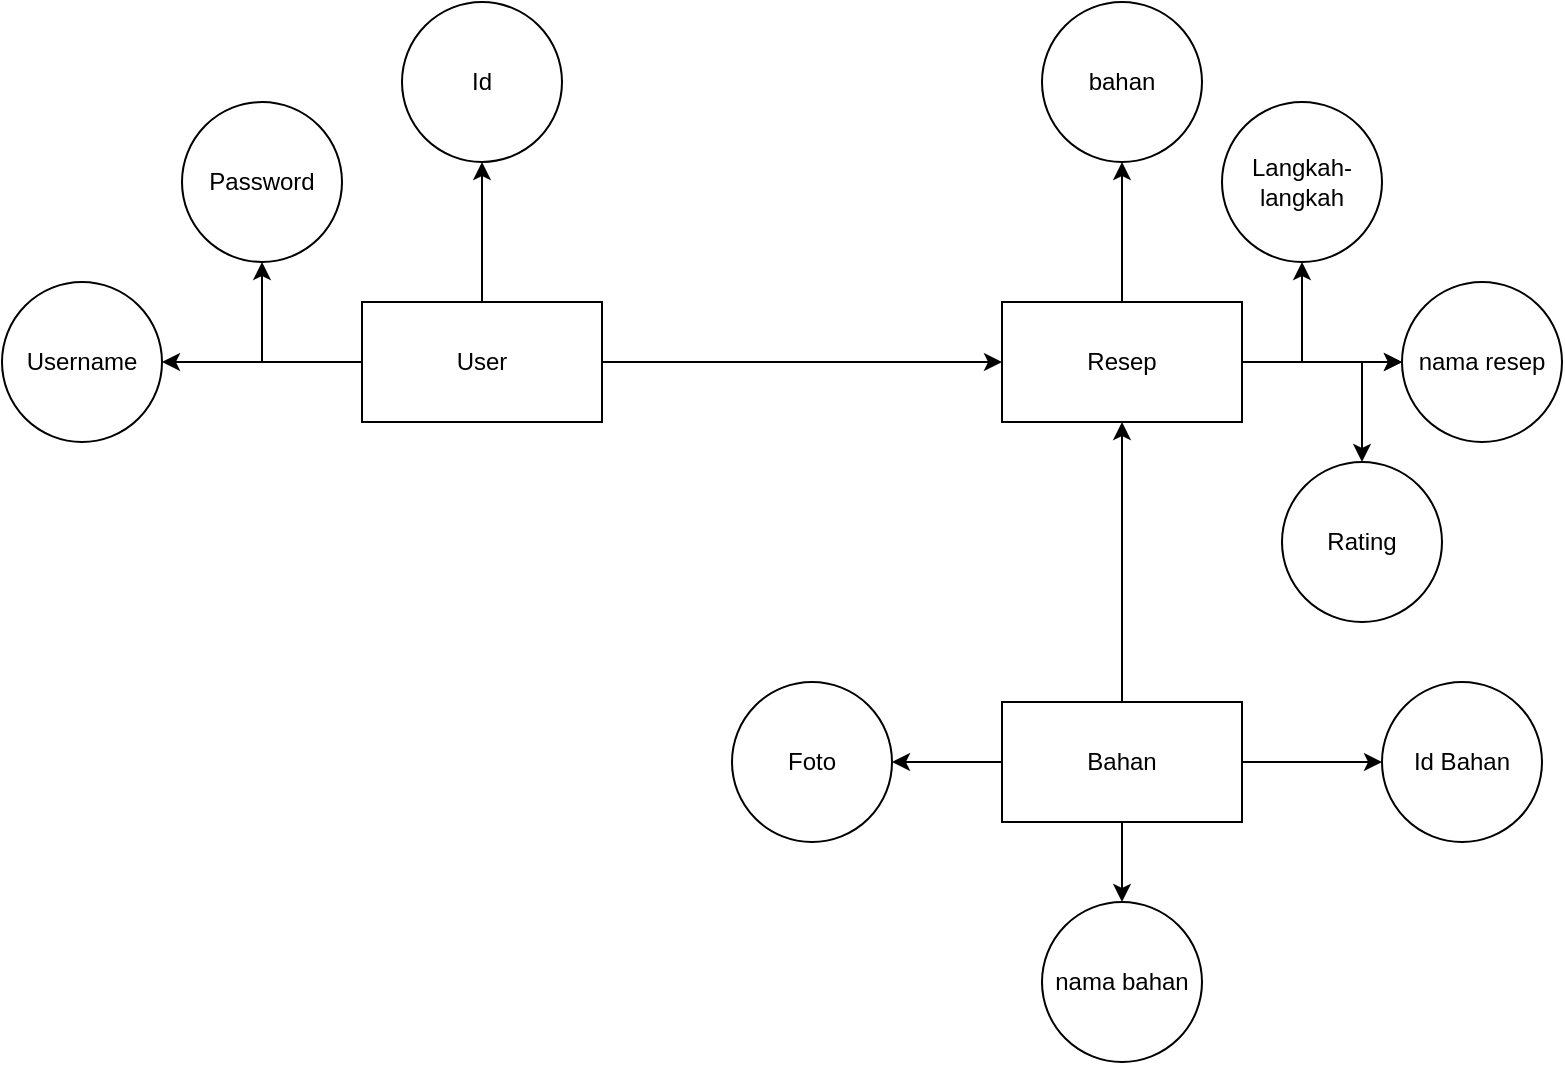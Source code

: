 <mxfile version="21.2.7" type="device">
  <diagram id="R2lEEEUBdFMjLlhIrx00" name="Page-1">
    <mxGraphModel dx="1730" dy="484" grid="1" gridSize="10" guides="1" tooltips="1" connect="1" arrows="1" fold="1" page="1" pageScale="1" pageWidth="850" pageHeight="1100" math="0" shadow="0" extFonts="Permanent Marker^https://fonts.googleapis.com/css?family=Permanent+Marker">
      <root>
        <mxCell id="0" />
        <mxCell id="1" parent="0" />
        <mxCell id="KdSPLnOMvFJOds_jZwWV-4" style="edgeStyle=orthogonalEdgeStyle;rounded=0;orthogonalLoop=1;jettySize=auto;html=1;entryX=0;entryY=0.5;entryDx=0;entryDy=0;" edge="1" parent="1" source="KdSPLnOMvFJOds_jZwWV-2" target="KdSPLnOMvFJOds_jZwWV-3">
          <mxGeometry relative="1" as="geometry" />
        </mxCell>
        <mxCell id="KdSPLnOMvFJOds_jZwWV-8" value="" style="edgeStyle=orthogonalEdgeStyle;rounded=0;orthogonalLoop=1;jettySize=auto;html=1;" edge="1" parent="1" source="KdSPLnOMvFJOds_jZwWV-2" target="KdSPLnOMvFJOds_jZwWV-7">
          <mxGeometry relative="1" as="geometry" />
        </mxCell>
        <mxCell id="KdSPLnOMvFJOds_jZwWV-10" value="" style="edgeStyle=orthogonalEdgeStyle;rounded=0;orthogonalLoop=1;jettySize=auto;html=1;" edge="1" parent="1" source="KdSPLnOMvFJOds_jZwWV-2" target="KdSPLnOMvFJOds_jZwWV-9">
          <mxGeometry relative="1" as="geometry" />
        </mxCell>
        <mxCell id="KdSPLnOMvFJOds_jZwWV-12" value="" style="edgeStyle=orthogonalEdgeStyle;rounded=0;orthogonalLoop=1;jettySize=auto;html=1;" edge="1" parent="1" source="KdSPLnOMvFJOds_jZwWV-2" target="KdSPLnOMvFJOds_jZwWV-11">
          <mxGeometry relative="1" as="geometry" />
        </mxCell>
        <mxCell id="KdSPLnOMvFJOds_jZwWV-2" value="User" style="rounded=0;whiteSpace=wrap;html=1;" vertex="1" parent="1">
          <mxGeometry x="160" y="240" width="120" height="60" as="geometry" />
        </mxCell>
        <mxCell id="KdSPLnOMvFJOds_jZwWV-20" value="" style="edgeStyle=orthogonalEdgeStyle;rounded=0;orthogonalLoop=1;jettySize=auto;html=1;" edge="1" parent="1" source="KdSPLnOMvFJOds_jZwWV-3" target="KdSPLnOMvFJOds_jZwWV-19">
          <mxGeometry relative="1" as="geometry" />
        </mxCell>
        <mxCell id="KdSPLnOMvFJOds_jZwWV-22" value="" style="edgeStyle=orthogonalEdgeStyle;rounded=0;orthogonalLoop=1;jettySize=auto;html=1;" edge="1" parent="1" source="KdSPLnOMvFJOds_jZwWV-3" target="KdSPLnOMvFJOds_jZwWV-21">
          <mxGeometry relative="1" as="geometry">
            <Array as="points">
              <mxPoint x="630" y="270" />
            </Array>
          </mxGeometry>
        </mxCell>
        <mxCell id="KdSPLnOMvFJOds_jZwWV-24" value="" style="edgeStyle=orthogonalEdgeStyle;rounded=0;orthogonalLoop=1;jettySize=auto;html=1;" edge="1" parent="1" source="KdSPLnOMvFJOds_jZwWV-3" target="KdSPLnOMvFJOds_jZwWV-23">
          <mxGeometry relative="1" as="geometry" />
        </mxCell>
        <mxCell id="KdSPLnOMvFJOds_jZwWV-25" value="" style="edgeStyle=orthogonalEdgeStyle;rounded=0;orthogonalLoop=1;jettySize=auto;html=1;" edge="1" parent="1" source="KdSPLnOMvFJOds_jZwWV-3" target="KdSPLnOMvFJOds_jZwWV-23">
          <mxGeometry relative="1" as="geometry" />
        </mxCell>
        <mxCell id="KdSPLnOMvFJOds_jZwWV-27" value="" style="edgeStyle=orthogonalEdgeStyle;rounded=0;orthogonalLoop=1;jettySize=auto;html=1;" edge="1" parent="1" source="KdSPLnOMvFJOds_jZwWV-3" target="KdSPLnOMvFJOds_jZwWV-26">
          <mxGeometry relative="1" as="geometry" />
        </mxCell>
        <mxCell id="KdSPLnOMvFJOds_jZwWV-3" value="Resep" style="rounded=0;whiteSpace=wrap;html=1;" vertex="1" parent="1">
          <mxGeometry x="480" y="240" width="120" height="60" as="geometry" />
        </mxCell>
        <mxCell id="KdSPLnOMvFJOds_jZwWV-6" style="edgeStyle=orthogonalEdgeStyle;rounded=0;orthogonalLoop=1;jettySize=auto;html=1;entryX=0.5;entryY=1;entryDx=0;entryDy=0;" edge="1" parent="1" source="KdSPLnOMvFJOds_jZwWV-5" target="KdSPLnOMvFJOds_jZwWV-3">
          <mxGeometry relative="1" as="geometry" />
        </mxCell>
        <mxCell id="KdSPLnOMvFJOds_jZwWV-14" value="" style="edgeStyle=orthogonalEdgeStyle;rounded=0;orthogonalLoop=1;jettySize=auto;html=1;" edge="1" parent="1" source="KdSPLnOMvFJOds_jZwWV-5" target="KdSPLnOMvFJOds_jZwWV-13">
          <mxGeometry relative="1" as="geometry" />
        </mxCell>
        <mxCell id="KdSPLnOMvFJOds_jZwWV-16" value="" style="edgeStyle=orthogonalEdgeStyle;rounded=0;orthogonalLoop=1;jettySize=auto;html=1;" edge="1" parent="1" source="KdSPLnOMvFJOds_jZwWV-5" target="KdSPLnOMvFJOds_jZwWV-15">
          <mxGeometry relative="1" as="geometry" />
        </mxCell>
        <mxCell id="KdSPLnOMvFJOds_jZwWV-18" value="" style="edgeStyle=orthogonalEdgeStyle;rounded=0;orthogonalLoop=1;jettySize=auto;html=1;" edge="1" parent="1" source="KdSPLnOMvFJOds_jZwWV-5" target="KdSPLnOMvFJOds_jZwWV-17">
          <mxGeometry relative="1" as="geometry" />
        </mxCell>
        <mxCell id="KdSPLnOMvFJOds_jZwWV-5" value="Bahan" style="rounded=0;whiteSpace=wrap;html=1;" vertex="1" parent="1">
          <mxGeometry x="480" y="440" width="120" height="60" as="geometry" />
        </mxCell>
        <mxCell id="KdSPLnOMvFJOds_jZwWV-7" value="Password" style="ellipse;whiteSpace=wrap;html=1;rounded=0;" vertex="1" parent="1">
          <mxGeometry x="70" y="140" width="80" height="80" as="geometry" />
        </mxCell>
        <mxCell id="KdSPLnOMvFJOds_jZwWV-9" value="Id" style="ellipse;whiteSpace=wrap;html=1;rounded=0;" vertex="1" parent="1">
          <mxGeometry x="180" y="90" width="80" height="80" as="geometry" />
        </mxCell>
        <mxCell id="KdSPLnOMvFJOds_jZwWV-11" value="Username" style="ellipse;whiteSpace=wrap;html=1;rounded=0;" vertex="1" parent="1">
          <mxGeometry x="-20" y="230" width="80" height="80" as="geometry" />
        </mxCell>
        <mxCell id="KdSPLnOMvFJOds_jZwWV-13" value="nama bahan" style="ellipse;whiteSpace=wrap;html=1;rounded=0;" vertex="1" parent="1">
          <mxGeometry x="500" y="540" width="80" height="80" as="geometry" />
        </mxCell>
        <mxCell id="KdSPLnOMvFJOds_jZwWV-15" value="Foto" style="ellipse;whiteSpace=wrap;html=1;rounded=0;" vertex="1" parent="1">
          <mxGeometry x="345" y="430" width="80" height="80" as="geometry" />
        </mxCell>
        <mxCell id="KdSPLnOMvFJOds_jZwWV-17" value="Id Bahan" style="ellipse;whiteSpace=wrap;html=1;rounded=0;" vertex="1" parent="1">
          <mxGeometry x="670" y="430" width="80" height="80" as="geometry" />
        </mxCell>
        <mxCell id="KdSPLnOMvFJOds_jZwWV-19" value="bahan" style="ellipse;whiteSpace=wrap;html=1;rounded=0;" vertex="1" parent="1">
          <mxGeometry x="500" y="90" width="80" height="80" as="geometry" />
        </mxCell>
        <mxCell id="KdSPLnOMvFJOds_jZwWV-21" value="Langkah-langkah" style="ellipse;whiteSpace=wrap;html=1;rounded=0;" vertex="1" parent="1">
          <mxGeometry x="590" y="140" width="80" height="80" as="geometry" />
        </mxCell>
        <mxCell id="KdSPLnOMvFJOds_jZwWV-23" value="nama resep" style="ellipse;whiteSpace=wrap;html=1;rounded=0;" vertex="1" parent="1">
          <mxGeometry x="680" y="230" width="80" height="80" as="geometry" />
        </mxCell>
        <mxCell id="KdSPLnOMvFJOds_jZwWV-26" value="Rating" style="ellipse;whiteSpace=wrap;html=1;rounded=0;" vertex="1" parent="1">
          <mxGeometry x="620" y="320" width="80" height="80" as="geometry" />
        </mxCell>
      </root>
    </mxGraphModel>
  </diagram>
</mxfile>
